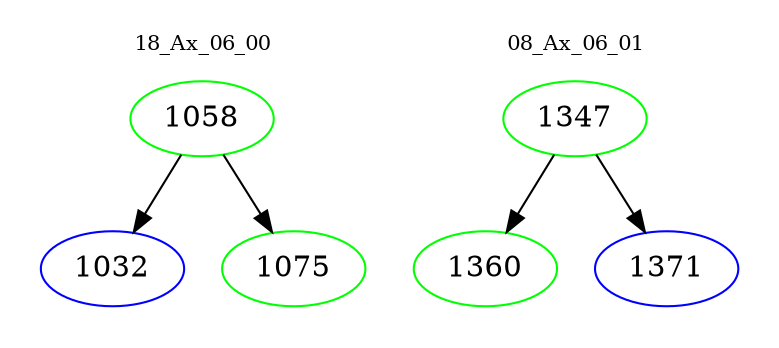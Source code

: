 digraph{
subgraph cluster_0 {
color = white
label = "18_Ax_06_00";
fontsize=10;
T0_1058 [label="1058", color="green"]
T0_1058 -> T0_1032 [color="black"]
T0_1032 [label="1032", color="blue"]
T0_1058 -> T0_1075 [color="black"]
T0_1075 [label="1075", color="green"]
}
subgraph cluster_1 {
color = white
label = "08_Ax_06_01";
fontsize=10;
T1_1347 [label="1347", color="green"]
T1_1347 -> T1_1360 [color="black"]
T1_1360 [label="1360", color="green"]
T1_1347 -> T1_1371 [color="black"]
T1_1371 [label="1371", color="blue"]
}
}
